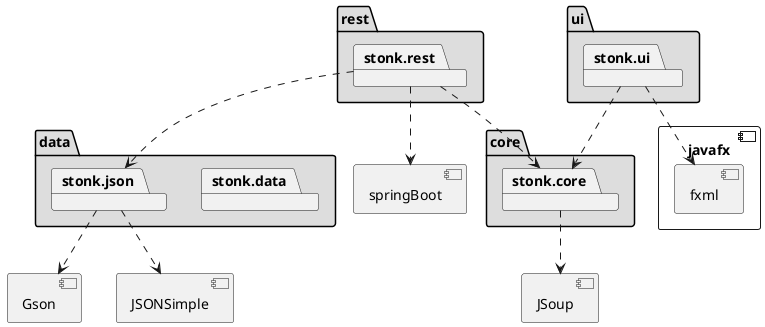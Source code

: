 @startuml packageDiag

package "rest" #DDDDDD {
  package stonk.rest 
}
package "ui" #DDDDDD {
  package stonk.ui
}
package "core" #DDDDDD {
  package stonk.core 
}
package "data" #DDDDDD {
  package stonk.data 
  package stonk.json 
}

component javafx{
  component fxml
}

component Gson

component JSoup

component JSONSimple

component springBoot


stonk.rest ..> springBoot
stonk.rest ..> stonk.core 
stonk.rest ..> stonk.json
stonk.ui ..> fxml
stonk.ui ..> stonk.core   
stonk.json ..> Gson
stonk.json ..> JSONSimple
stonk.core ..> JSoup


/' 
node1 -- node2 : label1
node1 .. node3 : label2
node1 ~~ node4 : label3
node1 == node5
'/

@enduml